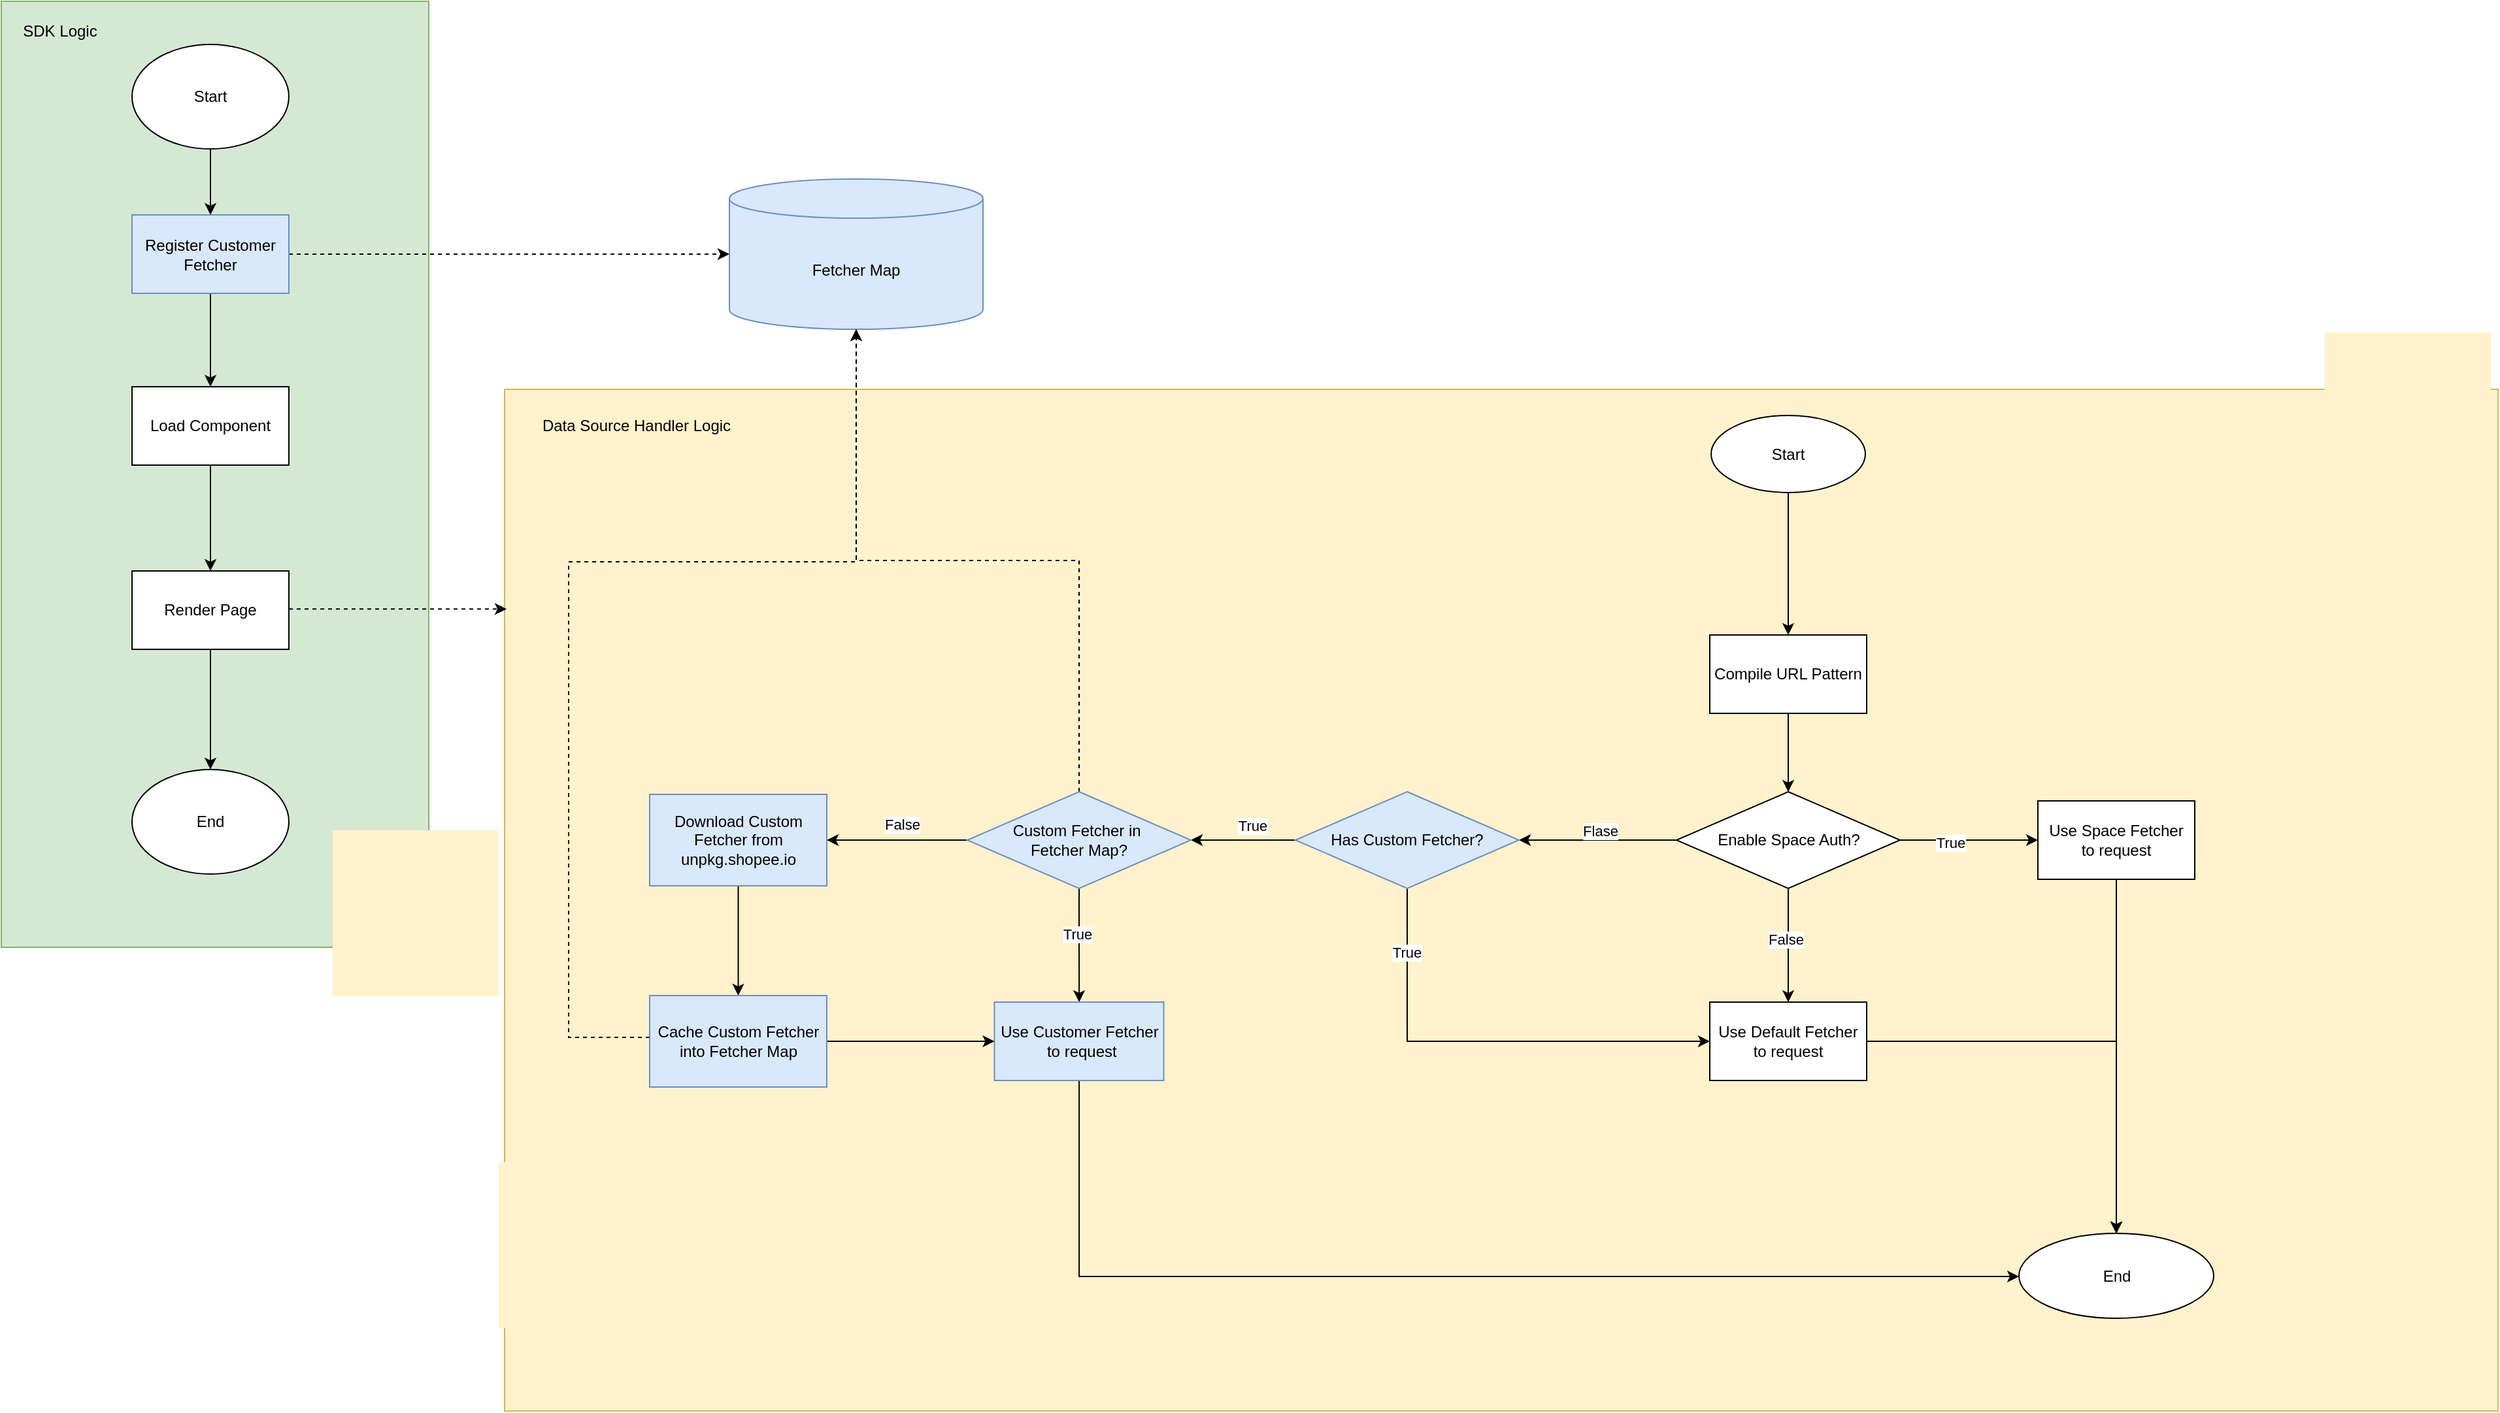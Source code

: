 <mxfile version="21.3.2" type="github">
  <diagram id="C5RBs43oDa-KdzZeNtuy" name="Page-1">
    <mxGraphModel dx="3260" dy="1549" grid="0" gridSize="10" guides="1" tooltips="1" connect="1" arrows="1" fold="1" page="0" pageScale="1" pageWidth="827" pageHeight="1169" math="0" shadow="0">
      <root>
        <mxCell id="WIyWlLk6GJQsqaUBKTNV-0" />
        <mxCell id="WIyWlLk6GJQsqaUBKTNV-1" parent="WIyWlLk6GJQsqaUBKTNV-0" />
        <mxCell id="vNhWQ8wg24Rq092CNLv_-56" value="" style="rounded=0;whiteSpace=wrap;html=1;fillColor=#d5e8d4;strokeColor=#82b366;" vertex="1" parent="WIyWlLk6GJQsqaUBKTNV-1">
          <mxGeometry x="-1145" y="-256" width="327" height="724" as="geometry" />
        </mxCell>
        <mxCell id="vNhWQ8wg24Rq092CNLv_-34" value="" style="rounded=0;whiteSpace=wrap;html=1;fillColor=#fff2cc;strokeColor=#d6b656;" vertex="1" parent="WIyWlLk6GJQsqaUBKTNV-1">
          <mxGeometry x="-760" y="41" width="1525" height="782" as="geometry" />
        </mxCell>
        <mxCell id="vNhWQ8wg24Rq092CNLv_-2" value="" style="edgeStyle=orthogonalEdgeStyle;rounded=0;orthogonalLoop=1;jettySize=auto;html=1;" edge="1" parent="WIyWlLk6GJQsqaUBKTNV-1" source="ztIujDt_ARqLPOg0MwAG-4" target="vNhWQ8wg24Rq092CNLv_-0">
          <mxGeometry relative="1" as="geometry" />
        </mxCell>
        <mxCell id="ztIujDt_ARqLPOg0MwAG-4" value="Start" style="ellipse;whiteSpace=wrap;html=1;" parent="WIyWlLk6GJQsqaUBKTNV-1" vertex="1">
          <mxGeometry x="163" y="61" width="118" height="59" as="geometry" />
        </mxCell>
        <mxCell id="vNhWQ8wg24Rq092CNLv_-6" value="" style="edgeStyle=orthogonalEdgeStyle;rounded=0;orthogonalLoop=1;jettySize=auto;html=1;" edge="1" parent="WIyWlLk6GJQsqaUBKTNV-1" source="vNhWQ8wg24Rq092CNLv_-0" target="vNhWQ8wg24Rq092CNLv_-5">
          <mxGeometry relative="1" as="geometry" />
        </mxCell>
        <mxCell id="vNhWQ8wg24Rq092CNLv_-0" value="Compile URL Pattern" style="whiteSpace=wrap;html=1;" vertex="1" parent="WIyWlLk6GJQsqaUBKTNV-1">
          <mxGeometry x="162" y="229" width="120" height="60" as="geometry" />
        </mxCell>
        <mxCell id="vNhWQ8wg24Rq092CNLv_-8" value="" style="edgeStyle=orthogonalEdgeStyle;rounded=0;orthogonalLoop=1;jettySize=auto;html=1;" edge="1" parent="WIyWlLk6GJQsqaUBKTNV-1" source="vNhWQ8wg24Rq092CNLv_-5" target="vNhWQ8wg24Rq092CNLv_-7">
          <mxGeometry relative="1" as="geometry" />
        </mxCell>
        <mxCell id="vNhWQ8wg24Rq092CNLv_-59" value="True" style="edgeLabel;html=1;align=center;verticalAlign=middle;resizable=0;points=[];" vertex="1" connectable="0" parent="vNhWQ8wg24Rq092CNLv_-8">
          <mxGeometry x="-0.27" y="-2" relative="1" as="geometry">
            <mxPoint as="offset" />
          </mxGeometry>
        </mxCell>
        <mxCell id="vNhWQ8wg24Rq092CNLv_-11" value="" style="edgeStyle=orthogonalEdgeStyle;rounded=0;orthogonalLoop=1;jettySize=auto;html=1;" edge="1" parent="WIyWlLk6GJQsqaUBKTNV-1" source="vNhWQ8wg24Rq092CNLv_-5" target="vNhWQ8wg24Rq092CNLv_-10">
          <mxGeometry relative="1" as="geometry" />
        </mxCell>
        <mxCell id="vNhWQ8wg24Rq092CNLv_-12" value="False" style="edgeLabel;html=1;align=center;verticalAlign=middle;resizable=0;points=[];" vertex="1" connectable="0" parent="vNhWQ8wg24Rq092CNLv_-11">
          <mxGeometry x="-0.103" y="-2" relative="1" as="geometry">
            <mxPoint as="offset" />
          </mxGeometry>
        </mxCell>
        <mxCell id="vNhWQ8wg24Rq092CNLv_-17" value="" style="edgeStyle=orthogonalEdgeStyle;rounded=0;orthogonalLoop=1;jettySize=auto;html=1;" edge="1" parent="WIyWlLk6GJQsqaUBKTNV-1" source="vNhWQ8wg24Rq092CNLv_-5" target="vNhWQ8wg24Rq092CNLv_-16">
          <mxGeometry relative="1" as="geometry" />
        </mxCell>
        <mxCell id="vNhWQ8wg24Rq092CNLv_-18" value="Flase" style="edgeLabel;html=1;align=center;verticalAlign=middle;resizable=0;points=[];" vertex="1" connectable="0" parent="vNhWQ8wg24Rq092CNLv_-17">
          <mxGeometry x="0.312" y="3" relative="1" as="geometry">
            <mxPoint x="20" y="-10" as="offset" />
          </mxGeometry>
        </mxCell>
        <mxCell id="vNhWQ8wg24Rq092CNLv_-5" value="Enable Space Auth?" style="rhombus;whiteSpace=wrap;html=1;" vertex="1" parent="WIyWlLk6GJQsqaUBKTNV-1">
          <mxGeometry x="136.5" y="349" width="171" height="74" as="geometry" />
        </mxCell>
        <mxCell id="vNhWQ8wg24Rq092CNLv_-15" style="edgeStyle=orthogonalEdgeStyle;rounded=0;orthogonalLoop=1;jettySize=auto;html=1;" edge="1" parent="WIyWlLk6GJQsqaUBKTNV-1" source="vNhWQ8wg24Rq092CNLv_-7" target="vNhWQ8wg24Rq092CNLv_-13">
          <mxGeometry relative="1" as="geometry" />
        </mxCell>
        <mxCell id="vNhWQ8wg24Rq092CNLv_-7" value="Use Space Fetcher&lt;br&gt;to request" style="whiteSpace=wrap;html=1;" vertex="1" parent="WIyWlLk6GJQsqaUBKTNV-1">
          <mxGeometry x="413" y="356" width="120" height="60" as="geometry" />
        </mxCell>
        <mxCell id="vNhWQ8wg24Rq092CNLv_-14" value="" style="edgeStyle=orthogonalEdgeStyle;rounded=0;orthogonalLoop=1;jettySize=auto;html=1;" edge="1" parent="WIyWlLk6GJQsqaUBKTNV-1" source="vNhWQ8wg24Rq092CNLv_-10" target="vNhWQ8wg24Rq092CNLv_-13">
          <mxGeometry relative="1" as="geometry" />
        </mxCell>
        <mxCell id="vNhWQ8wg24Rq092CNLv_-46" style="edgeStyle=orthogonalEdgeStyle;rounded=0;orthogonalLoop=1;jettySize=auto;html=1;" edge="1" parent="WIyWlLk6GJQsqaUBKTNV-1" source="vNhWQ8wg24Rq092CNLv_-10" target="vNhWQ8wg24Rq092CNLv_-13">
          <mxGeometry relative="1" as="geometry" />
        </mxCell>
        <mxCell id="vNhWQ8wg24Rq092CNLv_-10" value="Use Default Fetcher&lt;br&gt;to request" style="whiteSpace=wrap;html=1;" vertex="1" parent="WIyWlLk6GJQsqaUBKTNV-1">
          <mxGeometry x="162" y="510" width="120" height="60" as="geometry" />
        </mxCell>
        <mxCell id="vNhWQ8wg24Rq092CNLv_-13" value="End" style="ellipse;whiteSpace=wrap;html=1;" vertex="1" parent="WIyWlLk6GJQsqaUBKTNV-1">
          <mxGeometry x="398.5" y="687" width="149" height="65" as="geometry" />
        </mxCell>
        <mxCell id="vNhWQ8wg24Rq092CNLv_-38" value="True" style="edgeStyle=orthogonalEdgeStyle;rounded=0;orthogonalLoop=1;jettySize=auto;html=1;" edge="1" parent="WIyWlLk6GJQsqaUBKTNV-1" source="vNhWQ8wg24Rq092CNLv_-16" target="vNhWQ8wg24Rq092CNLv_-37">
          <mxGeometry x="-0.175" y="-11" relative="1" as="geometry">
            <mxPoint as="offset" />
          </mxGeometry>
        </mxCell>
        <mxCell id="vNhWQ8wg24Rq092CNLv_-39" style="edgeStyle=orthogonalEdgeStyle;rounded=0;orthogonalLoop=1;jettySize=auto;html=1;" edge="1" parent="WIyWlLk6GJQsqaUBKTNV-1" source="vNhWQ8wg24Rq092CNLv_-16" target="vNhWQ8wg24Rq092CNLv_-10">
          <mxGeometry relative="1" as="geometry">
            <Array as="points">
              <mxPoint x="-69" y="540" />
            </Array>
          </mxGeometry>
        </mxCell>
        <mxCell id="vNhWQ8wg24Rq092CNLv_-40" value="True" style="edgeLabel;html=1;align=center;verticalAlign=middle;resizable=0;points=[];" vertex="1" connectable="0" parent="vNhWQ8wg24Rq092CNLv_-39">
          <mxGeometry x="-0.719" y="-1" relative="1" as="geometry">
            <mxPoint as="offset" />
          </mxGeometry>
        </mxCell>
        <mxCell id="vNhWQ8wg24Rq092CNLv_-16" value="Has Custom Fetcher?" style="rhombus;whiteSpace=wrap;html=1;fillColor=#dae8fc;strokeColor=#6c8ebf;" vertex="1" parent="WIyWlLk6GJQsqaUBKTNV-1">
          <mxGeometry x="-155" y="349" width="171" height="74" as="geometry" />
        </mxCell>
        <mxCell id="vNhWQ8wg24Rq092CNLv_-21" value="Fetcher Map" style="shape=cylinder3;whiteSpace=wrap;html=1;boundedLbl=1;backgroundOutline=1;size=15;fillColor=#dae8fc;strokeColor=#6c8ebf;" vertex="1" parent="WIyWlLk6GJQsqaUBKTNV-1">
          <mxGeometry x="-588" y="-120" width="194" height="115" as="geometry" />
        </mxCell>
        <mxCell id="vNhWQ8wg24Rq092CNLv_-24" value="" style="edgeStyle=orthogonalEdgeStyle;rounded=0;orthogonalLoop=1;jettySize=auto;html=1;" edge="1" parent="WIyWlLk6GJQsqaUBKTNV-1" source="vNhWQ8wg24Rq092CNLv_-22" target="vNhWQ8wg24Rq092CNLv_-23">
          <mxGeometry relative="1" as="geometry" />
        </mxCell>
        <mxCell id="vNhWQ8wg24Rq092CNLv_-22" value="Start" style="ellipse;whiteSpace=wrap;html=1;" vertex="1" parent="WIyWlLk6GJQsqaUBKTNV-1">
          <mxGeometry x="-1045" y="-223" width="120" height="80" as="geometry" />
        </mxCell>
        <mxCell id="vNhWQ8wg24Rq092CNLv_-28" value="" style="edgeStyle=orthogonalEdgeStyle;rounded=0;orthogonalLoop=1;jettySize=auto;html=1;" edge="1" parent="WIyWlLk6GJQsqaUBKTNV-1" source="vNhWQ8wg24Rq092CNLv_-23" target="vNhWQ8wg24Rq092CNLv_-27">
          <mxGeometry relative="1" as="geometry" />
        </mxCell>
        <mxCell id="vNhWQ8wg24Rq092CNLv_-31" style="edgeStyle=orthogonalEdgeStyle;rounded=0;orthogonalLoop=1;jettySize=auto;html=1;dashed=1;" edge="1" parent="WIyWlLk6GJQsqaUBKTNV-1" source="vNhWQ8wg24Rq092CNLv_-23" target="vNhWQ8wg24Rq092CNLv_-21">
          <mxGeometry relative="1" as="geometry" />
        </mxCell>
        <mxCell id="vNhWQ8wg24Rq092CNLv_-23" value="Register Customer Fetcher" style="whiteSpace=wrap;html=1;fillColor=#dae8fc;strokeColor=#6c8ebf;" vertex="1" parent="WIyWlLk6GJQsqaUBKTNV-1">
          <mxGeometry x="-1045" y="-92.5" width="120" height="60" as="geometry" />
        </mxCell>
        <mxCell id="vNhWQ8wg24Rq092CNLv_-30" value="" style="edgeStyle=orthogonalEdgeStyle;rounded=0;orthogonalLoop=1;jettySize=auto;html=1;" edge="1" parent="WIyWlLk6GJQsqaUBKTNV-1" source="vNhWQ8wg24Rq092CNLv_-27" target="vNhWQ8wg24Rq092CNLv_-29">
          <mxGeometry relative="1" as="geometry" />
        </mxCell>
        <mxCell id="vNhWQ8wg24Rq092CNLv_-27" value="Load Component" style="whiteSpace=wrap;html=1;" vertex="1" parent="WIyWlLk6GJQsqaUBKTNV-1">
          <mxGeometry x="-1045" y="39" width="120" height="60" as="geometry" />
        </mxCell>
        <mxCell id="vNhWQ8wg24Rq092CNLv_-33" value="" style="edgeStyle=orthogonalEdgeStyle;rounded=0;orthogonalLoop=1;jettySize=auto;html=1;" edge="1" parent="WIyWlLk6GJQsqaUBKTNV-1" source="vNhWQ8wg24Rq092CNLv_-29" target="vNhWQ8wg24Rq092CNLv_-32">
          <mxGeometry relative="1" as="geometry" />
        </mxCell>
        <mxCell id="vNhWQ8wg24Rq092CNLv_-58" style="edgeStyle=orthogonalEdgeStyle;rounded=0;orthogonalLoop=1;jettySize=auto;html=1;entryX=0.001;entryY=0.215;entryDx=0;entryDy=0;entryPerimeter=0;dashed=1;" edge="1" parent="WIyWlLk6GJQsqaUBKTNV-1" source="vNhWQ8wg24Rq092CNLv_-29" target="vNhWQ8wg24Rq092CNLv_-34">
          <mxGeometry relative="1" as="geometry">
            <Array as="points">
              <mxPoint x="-849" y="210" />
            </Array>
          </mxGeometry>
        </mxCell>
        <mxCell id="vNhWQ8wg24Rq092CNLv_-29" value="Render Page" style="whiteSpace=wrap;html=1;" vertex="1" parent="WIyWlLk6GJQsqaUBKTNV-1">
          <mxGeometry x="-1045" y="180" width="120" height="60" as="geometry" />
        </mxCell>
        <mxCell id="vNhWQ8wg24Rq092CNLv_-32" value="End" style="ellipse;whiteSpace=wrap;html=1;" vertex="1" parent="WIyWlLk6GJQsqaUBKTNV-1">
          <mxGeometry x="-1045" y="332" width="120" height="80" as="geometry" />
        </mxCell>
        <mxCell id="vNhWQ8wg24Rq092CNLv_-41" style="edgeStyle=orthogonalEdgeStyle;rounded=0;orthogonalLoop=1;jettySize=auto;html=1;dashed=1;" edge="1" parent="WIyWlLk6GJQsqaUBKTNV-1" source="vNhWQ8wg24Rq092CNLv_-37" target="vNhWQ8wg24Rq092CNLv_-21">
          <mxGeometry relative="1" as="geometry" />
        </mxCell>
        <mxCell id="vNhWQ8wg24Rq092CNLv_-43" value="" style="edgeStyle=orthogonalEdgeStyle;rounded=0;orthogonalLoop=1;jettySize=auto;html=1;" edge="1" parent="WIyWlLk6GJQsqaUBKTNV-1" source="vNhWQ8wg24Rq092CNLv_-37" target="vNhWQ8wg24Rq092CNLv_-42">
          <mxGeometry relative="1" as="geometry" />
        </mxCell>
        <mxCell id="vNhWQ8wg24Rq092CNLv_-44" value="True" style="edgeLabel;html=1;align=center;verticalAlign=middle;resizable=0;points=[];" vertex="1" connectable="0" parent="vNhWQ8wg24Rq092CNLv_-43">
          <mxGeometry x="-0.195" y="-2" relative="1" as="geometry">
            <mxPoint as="offset" />
          </mxGeometry>
        </mxCell>
        <mxCell id="vNhWQ8wg24Rq092CNLv_-48" value="False" style="edgeStyle=orthogonalEdgeStyle;rounded=0;orthogonalLoop=1;jettySize=auto;html=1;" edge="1" parent="WIyWlLk6GJQsqaUBKTNV-1" source="vNhWQ8wg24Rq092CNLv_-37" target="vNhWQ8wg24Rq092CNLv_-47">
          <mxGeometry x="-0.071" y="-12" relative="1" as="geometry">
            <mxPoint as="offset" />
          </mxGeometry>
        </mxCell>
        <mxCell id="vNhWQ8wg24Rq092CNLv_-37" value="Custom Fetcher in&amp;nbsp;&lt;br&gt;Fetcher Map?" style="rhombus;whiteSpace=wrap;html=1;fillColor=#dae8fc;strokeColor=#6c8ebf;" vertex="1" parent="WIyWlLk6GJQsqaUBKTNV-1">
          <mxGeometry x="-406" y="349" width="171" height="74" as="geometry" />
        </mxCell>
        <mxCell id="vNhWQ8wg24Rq092CNLv_-45" style="edgeStyle=orthogonalEdgeStyle;rounded=0;orthogonalLoop=1;jettySize=auto;html=1;" edge="1" parent="WIyWlLk6GJQsqaUBKTNV-1" source="vNhWQ8wg24Rq092CNLv_-42" target="vNhWQ8wg24Rq092CNLv_-13">
          <mxGeometry relative="1" as="geometry">
            <Array as="points">
              <mxPoint x="-320" y="720" />
            </Array>
          </mxGeometry>
        </mxCell>
        <mxCell id="vNhWQ8wg24Rq092CNLv_-42" value="Use Customer Fetcher&lt;br&gt;&amp;nbsp;to request" style="whiteSpace=wrap;html=1;fillColor=#dae8fc;strokeColor=#6c8ebf;" vertex="1" parent="WIyWlLk6GJQsqaUBKTNV-1">
          <mxGeometry x="-385.25" y="510" width="129.5" height="60" as="geometry" />
        </mxCell>
        <mxCell id="vNhWQ8wg24Rq092CNLv_-50" style="edgeStyle=orthogonalEdgeStyle;rounded=0;orthogonalLoop=1;jettySize=auto;html=1;" edge="1" parent="WIyWlLk6GJQsqaUBKTNV-1" source="vNhWQ8wg24Rq092CNLv_-47" target="vNhWQ8wg24Rq092CNLv_-49">
          <mxGeometry relative="1" as="geometry" />
        </mxCell>
        <mxCell id="vNhWQ8wg24Rq092CNLv_-47" value="Download Custom Fetcher from unpkg.shopee.io" style="whiteSpace=wrap;html=1;fillColor=#dae8fc;strokeColor=#6c8ebf;" vertex="1" parent="WIyWlLk6GJQsqaUBKTNV-1">
          <mxGeometry x="-649" y="351" width="135.5" height="70" as="geometry" />
        </mxCell>
        <mxCell id="vNhWQ8wg24Rq092CNLv_-52" style="edgeStyle=orthogonalEdgeStyle;rounded=0;orthogonalLoop=1;jettySize=auto;html=1;entryX=0.5;entryY=1;entryDx=0;entryDy=0;entryPerimeter=0;dashed=1;" edge="1" parent="WIyWlLk6GJQsqaUBKTNV-1" source="vNhWQ8wg24Rq092CNLv_-49" target="vNhWQ8wg24Rq092CNLv_-21">
          <mxGeometry relative="1" as="geometry">
            <Array as="points">
              <mxPoint x="-711" y="537" />
              <mxPoint x="-711" y="173" />
              <mxPoint x="-491" y="173" />
            </Array>
          </mxGeometry>
        </mxCell>
        <mxCell id="vNhWQ8wg24Rq092CNLv_-53" style="edgeStyle=orthogonalEdgeStyle;rounded=0;orthogonalLoop=1;jettySize=auto;html=1;" edge="1" parent="WIyWlLk6GJQsqaUBKTNV-1" source="vNhWQ8wg24Rq092CNLv_-49" target="vNhWQ8wg24Rq092CNLv_-42">
          <mxGeometry relative="1" as="geometry" />
        </mxCell>
        <mxCell id="vNhWQ8wg24Rq092CNLv_-49" value="Cache Custom Fetcher into Fetcher Map" style="whiteSpace=wrap;html=1;fillColor=#dae8fc;strokeColor=#6c8ebf;" vertex="1" parent="WIyWlLk6GJQsqaUBKTNV-1">
          <mxGeometry x="-649" y="505" width="135.5" height="70" as="geometry" />
        </mxCell>
        <mxCell id="vNhWQ8wg24Rq092CNLv_-55" value="Data Source Handler Logic" style="text;strokeColor=none;align=center;fillColor=none;html=1;verticalAlign=middle;whiteSpace=wrap;rounded=0;" vertex="1" parent="WIyWlLk6GJQsqaUBKTNV-1">
          <mxGeometry x="-747" y="54" width="176" height="30" as="geometry" />
        </mxCell>
        <mxCell id="vNhWQ8wg24Rq092CNLv_-57" value="SDK Logic" style="text;strokeColor=none;align=center;fillColor=none;html=1;verticalAlign=middle;whiteSpace=wrap;rounded=0;" vertex="1" parent="WIyWlLk6GJQsqaUBKTNV-1">
          <mxGeometry x="-1130" y="-248" width="60" height="30" as="geometry" />
        </mxCell>
      </root>
    </mxGraphModel>
  </diagram>
</mxfile>
